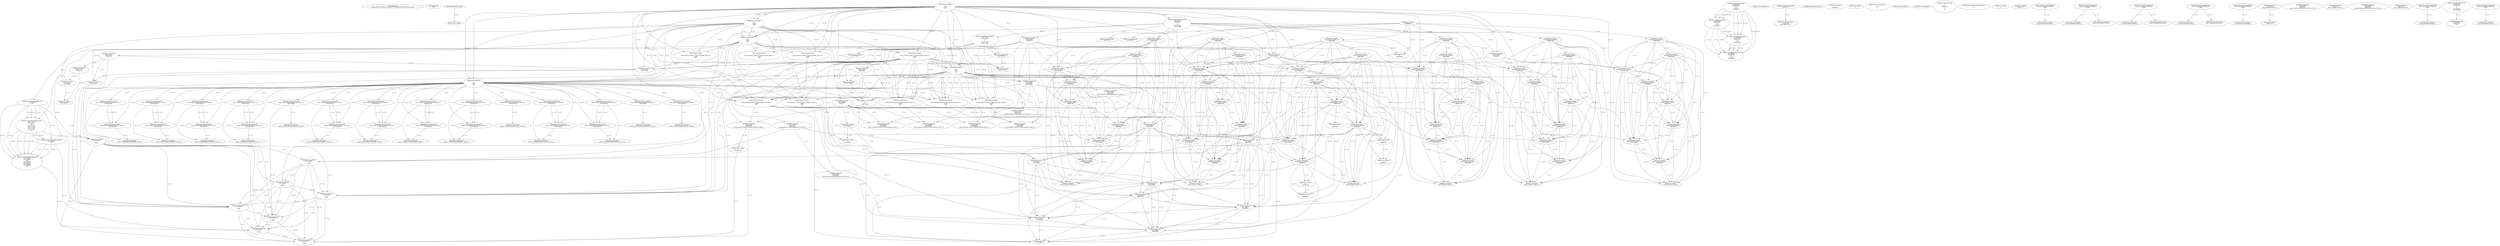 // Global SCDG with merge call
digraph {
	0 [label="268454688.main
146656bbf4452e3d665eae3eb28389325f16509aeec306b3a4da1fcf1ac442bc"]
	1 [label="268454699.Sleep
1000"]
	2 [label="268450908.GetProcessHeap
"]
	3 [label="268465424.VirtualAlloc
0
128
12288
4"]
	4 [label="268465190.RegOpenKeyExW
2147483650
268501000
0
131097
2147417172"]
	5 [label="268465223.RegQueryValueExW
2147417376
268500984
0
0
3221762048
2147417188"]
	3 -> 5 [label="(0-->5)"]
	6 [label="268465254.GetLastError
"]
	7 [label="268465263.RegCloseKey
2147417376"]
	5 -> 7 [label="(1-->1)"]
	8 [label="268465489.wsprintfW
3221762048
268500964
0"]
	3 -> 8 [label="(0-->1)"]
	5 -> 8 [label="(5-->1)"]
	9 [label="268466183.VirtualAlloc
0
1024
12288
4"]
	3 -> 9 [label="(3-->3)"]
	3 -> 9 [label="(4-->4)"]
	10 [label="268466202.VirtualAlloc
0
3596
12288
4"]
	3 -> 10 [label="(3-->3)"]
	9 -> 10 [label="(3-->3)"]
	3 -> 10 [label="(4-->4)"]
	9 -> 10 [label="(4-->4)"]
	11 [label="268466212.GetWindowsDirectoryW
3221770240
256"]
	10 -> 11 [label="(0-->1)"]
	12 [label="268466270.GetVolumeInformationW
3221770240
3221770752
256
3221771776
3221771784
3221771780
3221771264
256"]
	10 -> 12 [label="(0-->1)"]
	11 -> 12 [label="(1-->1)"]
	11 -> 12 [label="(2-->3)"]
	11 -> 12 [label="(2-->8)"]
	13 [label="268465190.RegOpenKeyExW
2147483650
268501632
0
131097
2147417172"]
	4 -> 13 [label="(1-->1)"]
	4 -> 13 [label="(4-->4)"]
	4 -> 13 [label="(5-->5)"]
	14 [label="268465223.RegQueryValueExW
3221771788
268501592
0
0
3221771788
2147417188"]
	5 -> 14 [label="(6-->6)"]
	15 [label="268465263.RegCloseKey
3221771788"]
	14 -> 15 [label="(1-->1)"]
	14 -> 15 [label="(5-->1)"]
	16 [label="268466376.wsprintfW
3221766144
268501204
0"]
	9 -> 16 [label="(0-->1)"]
	17 [label="268466397.lstrcatW
3221766144
3221771788"]
	9 -> 17 [label="(0-->1)"]
	16 -> 17 [label="(1-->1)"]
	14 -> 17 [label="(1-->2)"]
	14 -> 17 [label="(5-->2)"]
	15 -> 17 [label="(1-->2)"]
	18 [label="268466409.GetModuleHandleW
268501752"]
	19 [label="268466416.GetProcAddress
270536744
RtlComputeCrc32"]
	18 -> 19 [label="(0-->1)"]
	20 [label="268466432.lstrlenW
3221766144"]
	9 -> 20 [label="(0-->1)"]
	16 -> 20 [label="(1-->1)"]
	17 -> 20 [label="(1-->1)"]
	21 [label="268466449.RtlComputeCrc32
"]
	22 [label="268466481.VirtualFree
3221770240
0
32768"]
	10 -> 22 [label="(0-->1)"]
	11 -> 22 [label="(1-->1)"]
	12 -> 22 [label="(1-->1)"]
	23 [label="268464882.lstrlenW
3221762048"]
	3 -> 23 [label="(0-->1)"]
	5 -> 23 [label="(5-->1)"]
	8 -> 23 [label="(1-->1)"]
	24 [label="268464893.lstrlenW
268497860"]
	25 [label="268453932.VirtualAlloc
0
retval_lstrlenW_32828_32_retval_lstrlenW_32830_32
12288
64"]
	3 -> 25 [label="(3-->3)"]
	9 -> 25 [label="(3-->3)"]
	10 -> 25 [label="(3-->3)"]
	26 [label="268453967.lstrcpyW
0
268497976"]
	27 [label="268453974.lstrlenW
0"]
	28 [label="268464425.lstrcatW
retval_lstrlenW_32847_32
268497860"]
	24 -> 28 [label="(1-->2)"]
	29 [label="268464433.lstrcatW
retval_lstrlenW_32847_32
268500944"]
	28 -> 29 [label="(1-->1)"]
	30 [label="268464439.lstrcatW
retval_lstrlenW_32847_32
3221762048"]
	28 -> 30 [label="(1-->1)"]
	29 -> 30 [label="(1-->1)"]
	3 -> 30 [label="(0-->2)"]
	5 -> 30 [label="(5-->2)"]
	8 -> 30 [label="(1-->2)"]
	23 -> 30 [label="(1-->2)"]
	31 [label="268464447.lstrcatW
retval_lstrlenW_32847_32
268500948"]
	28 -> 31 [label="(1-->1)"]
	29 -> 31 [label="(1-->1)"]
	30 -> 31 [label="(1-->1)"]
	32 [label="268464636.VirtualAlloc
0
66
12288
64"]
	3 -> 32 [label="(3-->3)"]
	9 -> 32 [label="(3-->3)"]
	10 -> 32 [label="(3-->3)"]
	25 -> 32 [label="(3-->3)"]
	25 -> 32 [label="(4-->4)"]
	33 [label="268464662.wsprintfW
3221778432
268500952
unconstrained_ret_RtlComputeCrc32_32816_32"]
	32 -> 33 [label="(0-->1)"]
	34 [label="268464692.lstrcatW
retval_lstrlenW_32847_32
268497764"]
	28 -> 34 [label="(1-->1)"]
	29 -> 34 [label="(1-->1)"]
	30 -> 34 [label="(1-->1)"]
	31 -> 34 [label="(1-->1)"]
	35 [label="268464700.lstrcatW
retval_lstrlenW_32847_32
268500944"]
	28 -> 35 [label="(1-->1)"]
	29 -> 35 [label="(1-->1)"]
	30 -> 35 [label="(1-->1)"]
	31 -> 35 [label="(1-->1)"]
	34 -> 35 [label="(1-->1)"]
	29 -> 35 [label="(2-->2)"]
	36 [label="268464706.lstrcatW
retval_lstrlenW_32847_32
3221778432"]
	28 -> 36 [label="(1-->1)"]
	29 -> 36 [label="(1-->1)"]
	30 -> 36 [label="(1-->1)"]
	31 -> 36 [label="(1-->1)"]
	34 -> 36 [label="(1-->1)"]
	35 -> 36 [label="(1-->1)"]
	32 -> 36 [label="(0-->2)"]
	33 -> 36 [label="(1-->2)"]
	37 [label="268464714.lstrcatW
retval_lstrlenW_32847_32
268500948"]
	28 -> 37 [label="(1-->1)"]
	29 -> 37 [label="(1-->1)"]
	30 -> 37 [label="(1-->1)"]
	31 -> 37 [label="(1-->1)"]
	34 -> 37 [label="(1-->1)"]
	35 -> 37 [label="(1-->1)"]
	36 -> 37 [label="(1-->1)"]
	31 -> 37 [label="(2-->2)"]
	38 [label="268464726.VirtualFree
3221778432
0
32768"]
	32 -> 38 [label="(0-->1)"]
	33 -> 38 [label="(1-->1)"]
	36 -> 38 [label="(2-->1)"]
	22 -> 38 [label="(3-->3)"]
	39 [label="268464767.lstrlenW
retval_lstrlenW_32847_32"]
	28 -> 39 [label="(1-->1)"]
	29 -> 39 [label="(1-->1)"]
	30 -> 39 [label="(1-->1)"]
	31 -> 39 [label="(1-->1)"]
	34 -> 39 [label="(1-->1)"]
	35 -> 39 [label="(1-->1)"]
	36 -> 39 [label="(1-->1)"]
	37 -> 39 [label="(1-->1)"]
	40 [label="268453998.CreateMutexW
0
0
0"]
	41 [label="268454010.GetLastError
"]
	42 [label="268454017.GetLastError
"]
	43 [label="268454043.VirtualFree
3221774336
0
32768"]
	25 -> 43 [label="(0-->1)"]
	22 -> 43 [label="(3-->3)"]
	38 -> 43 [label="(3-->3)"]
	44 [label="268467629.VirtualFree
3221762048
0
32768"]
	3 -> 44 [label="(0-->1)"]
	5 -> 44 [label="(5-->1)"]
	8 -> 44 [label="(1-->1)"]
	23 -> 44 [label="(1-->1)"]
	30 -> 44 [label="(2-->1)"]
	22 -> 44 [label="(3-->3)"]
	38 -> 44 [label="(3-->3)"]
	43 -> 44 [label="(3-->3)"]
	45 [label="268467737.VirtualFree
3221766144
0
32768"]
	9 -> 45 [label="(0-->1)"]
	16 -> 45 [label="(1-->1)"]
	17 -> 45 [label="(1-->1)"]
	20 -> 45 [label="(1-->1)"]
	22 -> 45 [label="(3-->3)"]
	38 -> 45 [label="(3-->3)"]
	43 -> 45 [label="(3-->3)"]
	44 -> 45 [label="(3-->3)"]
	46 [label="268454737.CreateThread
0
0
268447024
0
0
0"]
	47 [label="268454450.CreateToolhelp32Snapshot
2
0"]
	48 [label="268454476.VirtualAlloc
0
556
12288
4"]
	3 -> 48 [label="(3-->3)"]
	9 -> 48 [label="(3-->3)"]
	10 -> 48 [label="(3-->3)"]
	25 -> 48 [label="(3-->3)"]
	32 -> 48 [label="(3-->3)"]
	3 -> 48 [label="(4-->4)"]
	9 -> 48 [label="(4-->4)"]
	10 -> 48 [label="(4-->4)"]
	49 [label="268454533.lstrcmpiW
"]
	2 -> 49 [label="(0-->0)"]
	50 [label="268454602.Process32NextW
retval_CreateToolhelp32Snapshot_33025_32
3221782528"]
	48 -> 50 [label="(0-->2)"]
	51 [label="268454627.VirtualFree
3221782528
0
32768"]
	48 -> 51 [label="(0-->1)"]
	50 -> 51 [label="(2-->1)"]
	22 -> 51 [label="(3-->3)"]
	38 -> 51 [label="(3-->3)"]
	43 -> 51 [label="(3-->3)"]
	44 -> 51 [label="(3-->3)"]
	45 -> 51 [label="(3-->3)"]
	52 [label="268454634.CloseHandle
retval_CreateToolhelp32Snapshot_33025_32"]
	50 -> 52 [label="(1-->1)"]
	53 [label="268465190.RegOpenKeyExW
2147483650
268501000
0
131097
2147417052"]
	4 -> 53 [label="(1-->1)"]
	13 -> 53 [label="(1-->1)"]
	4 -> 53 [label="(2-->2)"]
	4 -> 53 [label="(4-->4)"]
	13 -> 53 [label="(4-->4)"]
	54 [label="268465489.wsprintfW
3221786624
268500964
0"]
	8 -> 54 [label="(2-->2)"]
	55 [label="268466212.GetWindowsDirectoryW
3221794816
256"]
	11 -> 55 [label="(2-->2)"]
	12 -> 55 [label="(3-->2)"]
	12 -> 55 [label="(8-->2)"]
	56 [label="268466270.GetVolumeInformationW
3221794816
3221795328
256
3221796352
3221796360
3221796356
3221795840
256"]
	55 -> 56 [label="(1-->1)"]
	11 -> 56 [label="(2-->3)"]
	12 -> 56 [label="(3-->3)"]
	12 -> 56 [label="(8-->3)"]
	55 -> 56 [label="(2-->3)"]
	11 -> 56 [label="(2-->8)"]
	12 -> 56 [label="(3-->8)"]
	12 -> 56 [label="(8-->8)"]
	55 -> 56 [label="(2-->8)"]
	57 [label="268465190.RegOpenKeyExW
2147483650
268501632
0
131097
2147417052"]
	4 -> 57 [label="(1-->1)"]
	13 -> 57 [label="(1-->1)"]
	53 -> 57 [label="(1-->1)"]
	13 -> 57 [label="(2-->2)"]
	4 -> 57 [label="(4-->4)"]
	13 -> 57 [label="(4-->4)"]
	53 -> 57 [label="(4-->4)"]
	53 -> 57 [label="(5-->5)"]
	58 [label="268466376.wsprintfW
3221790720
268501204
0"]
	16 -> 58 [label="(2-->2)"]
	59 [label="268466397.lstrcatW
3221790720
3221796364"]
	58 -> 59 [label="(1-->1)"]
	60 [label="268466432.lstrlenW
3221790720"]
	58 -> 60 [label="(1-->1)"]
	59 -> 60 [label="(1-->1)"]
	61 [label="268466481.VirtualFree
3221794816
0
32768"]
	55 -> 61 [label="(1-->1)"]
	56 -> 61 [label="(1-->1)"]
	22 -> 61 [label="(3-->3)"]
	38 -> 61 [label="(3-->3)"]
	43 -> 61 [label="(3-->3)"]
	44 -> 61 [label="(3-->3)"]
	45 -> 61 [label="(3-->3)"]
	51 -> 61 [label="(3-->3)"]
	62 [label="268464882.lstrlenW
3221786624"]
	54 -> 62 [label="(1-->1)"]
	63 [label="268452641.VirtualAlloc
0
retval_lstrlenW_33583_32_retval_lstrlenW_33586_32
12288
64"]
	3 -> 63 [label="(3-->3)"]
	9 -> 63 [label="(3-->3)"]
	10 -> 63 [label="(3-->3)"]
	25 -> 63 [label="(3-->3)"]
	32 -> 63 [label="(3-->3)"]
	48 -> 63 [label="(3-->3)"]
	25 -> 63 [label="(4-->4)"]
	32 -> 63 [label="(4-->4)"]
	64 [label="268464425.lstrcatW
0
268497860"]
	24 -> 64 [label="(1-->2)"]
	28 -> 64 [label="(2-->2)"]
	65 [label="268464433.lstrcatW
0
268500944"]
	29 -> 65 [label="(2-->2)"]
	35 -> 65 [label="(2-->2)"]
	66 [label="268464439.lstrcatW
0
3221786624"]
	54 -> 66 [label="(1-->2)"]
	62 -> 66 [label="(1-->2)"]
	67 [label="268464447.lstrcatW
0
268500948"]
	31 -> 67 [label="(2-->2)"]
	37 -> 67 [label="(2-->2)"]
	68 [label="268464679.wsprintfW
3221803008
268500964
retval_lstrlenW_33583_32_retval_lstrlenW_33586_32"]
	8 -> 68 [label="(2-->2)"]
	54 -> 68 [label="(2-->2)"]
	63 -> 68 [label="(2-->3)"]
	69 [label="268464692.lstrcatW
0
268497764"]
	34 -> 69 [label="(2-->2)"]
	70 [label="268464700.lstrcatW
0
268500944"]
	29 -> 70 [label="(2-->2)"]
	35 -> 70 [label="(2-->2)"]
	65 -> 70 [label="(2-->2)"]
	71 [label="268464706.lstrcatW
0
3221803008"]
	68 -> 71 [label="(1-->2)"]
	72 [label="268464714.lstrcatW
0
268500948"]
	31 -> 72 [label="(2-->2)"]
	37 -> 72 [label="(2-->2)"]
	67 -> 72 [label="(2-->2)"]
	73 [label="268464726.VirtualFree
3221803008
0
32768"]
	68 -> 73 [label="(1-->1)"]
	71 -> 73 [label="(2-->1)"]
	22 -> 73 [label="(3-->3)"]
	38 -> 73 [label="(3-->3)"]
	43 -> 73 [label="(3-->3)"]
	44 -> 73 [label="(3-->3)"]
	45 -> 73 [label="(3-->3)"]
	51 -> 73 [label="(3-->3)"]
	61 -> 73 [label="(3-->3)"]
	74 [label="268464767.lstrlenW
0"]
	75 [label="268452707.lstrlenW
268497912"]
	76 [label="268464679.wsprintfW
3221778432
268500964
3221774336"]
	32 -> 76 [label="(0-->1)"]
	8 -> 76 [label="(2-->2)"]
	25 -> 76 [label="(0-->3)"]
	77 [label="268454761.WaitForSingleObject
retval_CreateThread_33019_32
5000"]
	78 [label="268454790.CloseHandle
retval_CreateThread_33019_32"]
	77 -> 78 [label="(1-->1)"]
	79 [label="268454602.Process32NextW
retval_CreateToolhelp32Snapshot_33045_32
3221782528"]
	48 -> 79 [label="(0-->2)"]
	80 [label="268454634.CloseHandle
retval_CreateToolhelp32Snapshot_33045_32"]
	79 -> 80 [label="(1-->1)"]
	81 [label="268452641.VirtualAlloc
0
retval_lstrlenW_33584_32_retval_lstrlenW_33587_32
12288
64"]
	3 -> 81 [label="(3-->3)"]
	9 -> 81 [label="(3-->3)"]
	10 -> 81 [label="(3-->3)"]
	25 -> 81 [label="(3-->3)"]
	32 -> 81 [label="(3-->3)"]
	48 -> 81 [label="(3-->3)"]
	25 -> 81 [label="(4-->4)"]
	32 -> 81 [label="(4-->4)"]
	82 [label="268464679.wsprintfW
3221803008
268500964
retval_lstrlenW_33584_32_retval_lstrlenW_33587_32"]
	8 -> 82 [label="(2-->2)"]
	54 -> 82 [label="(2-->2)"]
	76 -> 82 [label="(2-->2)"]
	81 -> 82 [label="(2-->3)"]
	83 [label="268453967.lstrcpyW
3221774336
268497976"]
	25 -> 83 [label="(0-->1)"]
	84 [label="268453974.lstrlenW
3221774336"]
	25 -> 84 [label="(0-->1)"]
	83 -> 84 [label="(1-->1)"]
	85 [label="268464425.lstrcatW
retval_lstrlenW_32849_32
268497860"]
	24 -> 85 [label="(1-->2)"]
	86 [label="268464433.lstrcatW
retval_lstrlenW_32849_32
268500944"]
	85 -> 86 [label="(1-->1)"]
	87 [label="268464439.lstrcatW
retval_lstrlenW_32849_32
3221762048"]
	85 -> 87 [label="(1-->1)"]
	86 -> 87 [label="(1-->1)"]
	3 -> 87 [label="(0-->2)"]
	5 -> 87 [label="(5-->2)"]
	8 -> 87 [label="(1-->2)"]
	23 -> 87 [label="(1-->2)"]
	88 [label="268464447.lstrcatW
retval_lstrlenW_32849_32
268500948"]
	85 -> 88 [label="(1-->1)"]
	86 -> 88 [label="(1-->1)"]
	87 -> 88 [label="(1-->1)"]
	89 [label="268464692.lstrcatW
retval_lstrlenW_32849_32
268497764"]
	85 -> 89 [label="(1-->1)"]
	86 -> 89 [label="(1-->1)"]
	87 -> 89 [label="(1-->1)"]
	88 -> 89 [label="(1-->1)"]
	90 [label="268464700.lstrcatW
retval_lstrlenW_32849_32
268500944"]
	85 -> 90 [label="(1-->1)"]
	86 -> 90 [label="(1-->1)"]
	87 -> 90 [label="(1-->1)"]
	88 -> 90 [label="(1-->1)"]
	89 -> 90 [label="(1-->1)"]
	86 -> 90 [label="(2-->2)"]
	91 [label="268464706.lstrcatW
retval_lstrlenW_32849_32
3221778432"]
	85 -> 91 [label="(1-->1)"]
	86 -> 91 [label="(1-->1)"]
	87 -> 91 [label="(1-->1)"]
	88 -> 91 [label="(1-->1)"]
	89 -> 91 [label="(1-->1)"]
	90 -> 91 [label="(1-->1)"]
	32 -> 91 [label="(0-->2)"]
	76 -> 91 [label="(1-->2)"]
	92 [label="268464714.lstrcatW
retval_lstrlenW_32849_32
268500948"]
	85 -> 92 [label="(1-->1)"]
	86 -> 92 [label="(1-->1)"]
	87 -> 92 [label="(1-->1)"]
	88 -> 92 [label="(1-->1)"]
	89 -> 92 [label="(1-->1)"]
	90 -> 92 [label="(1-->1)"]
	91 -> 92 [label="(1-->1)"]
	88 -> 92 [label="(2-->2)"]
	93 [label="268464767.lstrlenW
retval_lstrlenW_32849_32"]
	85 -> 93 [label="(1-->1)"]
	86 -> 93 [label="(1-->1)"]
	87 -> 93 [label="(1-->1)"]
	88 -> 93 [label="(1-->1)"]
	89 -> 93 [label="(1-->1)"]
	90 -> 93 [label="(1-->1)"]
	91 -> 93 [label="(1-->1)"]
	92 -> 93 [label="(1-->1)"]
	94 [label="268453998.CreateMutexW
0
0
3221774336"]
	25 -> 94 [label="(0-->3)"]
	76 -> 94 [label="(3-->3)"]
	83 -> 94 [label="(1-->3)"]
	84 -> 94 [label="(1-->3)"]
	95 [label="268454761.WaitForSingleObject
retval_CreateThread_33020_32
5000"]
	96 [label="268454790.CloseHandle
retval_CreateThread_33020_32"]
	95 -> 96 [label="(1-->1)"]
	97 [label="268454602.Process32NextW
retval_CreateToolhelp32Snapshot_33046_32
3221782528"]
	48 -> 97 [label="(0-->2)"]
	98 [label="268454634.CloseHandle
retval_CreateToolhelp32Snapshot_33046_32"]
	97 -> 98 [label="(1-->1)"]
	99 [label="268452641.VirtualAlloc
0
retval_lstrlenW_33585_32_retval_lstrlenW_33588_32
12288
64"]
	3 -> 99 [label="(3-->3)"]
	9 -> 99 [label="(3-->3)"]
	10 -> 99 [label="(3-->3)"]
	25 -> 99 [label="(3-->3)"]
	32 -> 99 [label="(3-->3)"]
	48 -> 99 [label="(3-->3)"]
	25 -> 99 [label="(4-->4)"]
	32 -> 99 [label="(4-->4)"]
	100 [label="268464679.wsprintfW
3221803008
268500964
retval_lstrlenW_33585_32_retval_lstrlenW_33588_32"]
	8 -> 100 [label="(2-->2)"]
	54 -> 100 [label="(2-->2)"]
	76 -> 100 [label="(2-->2)"]
	99 -> 100 [label="(2-->3)"]
	101 [label="268454761.WaitForSingleObject
retval_CreateThread_32979_32
5000"]
	102 [label="268454790.CloseHandle
retval_CreateThread_32979_32"]
	101 -> 102 [label="(1-->1)"]
	103 [label="268454501.Process32FirstW
retval_CreateToolhelp32Snapshot_33129_32
3221782528"]
	48 -> 103 [label="(0-->2)"]
	104 [label="268454602.Process32NextW
retval_CreateToolhelp32Snapshot_33129_32
3221782528"]
	103 -> 104 [label="(1-->1)"]
	48 -> 104 [label="(0-->2)"]
	103 -> 104 [label="(2-->2)"]
	105 [label="268454634.CloseHandle
retval_CreateToolhelp32Snapshot_33129_32"]
	103 -> 105 [label="(1-->1)"]
	104 -> 105 [label="(1-->1)"]
	106 [label="268452641.VirtualAlloc
0
retval_lstrlenW_34245_32_retval_lstrlenW_34247_32
12288
64"]
	3 -> 106 [label="(3-->3)"]
	9 -> 106 [label="(3-->3)"]
	10 -> 106 [label="(3-->3)"]
	25 -> 106 [label="(3-->3)"]
	32 -> 106 [label="(3-->3)"]
	48 -> 106 [label="(3-->3)"]
	25 -> 106 [label="(4-->4)"]
	32 -> 106 [label="(4-->4)"]
	107 [label="268464679.wsprintfW
3221803008
268500964
retval_lstrlenW_34245_32_retval_lstrlenW_34247_32"]
	8 -> 107 [label="(2-->2)"]
	54 -> 107 [label="(2-->2)"]
	106 -> 107 [label="(2-->3)"]
	108 [label="268465239.RegCloseKey
2147417376"]
	5 -> 108 [label="(1-->1)"]
	109 [label="268465489.wsprintfW
3221762048
268501104
0"]
	3 -> 109 [label="(0-->1)"]
	5 -> 109 [label="(5-->1)"]
	110 [label="268453932.VirtualAlloc
0
retval_lstrlenW_32829_32_retval_lstrlenW_32827_32
12288
64"]
	3 -> 110 [label="(3-->3)"]
	9 -> 110 [label="(3-->3)"]
	10 -> 110 [label="(3-->3)"]
	111 [label="268464425.lstrcatW
retval_lstrlenW_32846_32
268497860"]
	24 -> 111 [label="(1-->2)"]
	112 [label="268464433.lstrcatW
retval_lstrlenW_32846_32
268500944"]
	111 -> 112 [label="(1-->1)"]
	113 [label="268464439.lstrcatW
retval_lstrlenW_32846_32
3221762048"]
	111 -> 113 [label="(1-->1)"]
	112 -> 113 [label="(1-->1)"]
	3 -> 113 [label="(0-->2)"]
	5 -> 113 [label="(5-->2)"]
	23 -> 113 [label="(1-->2)"]
	109 -> 113 [label="(1-->2)"]
	114 [label="268464447.lstrcatW
retval_lstrlenW_32846_32
268500948"]
	111 -> 114 [label="(1-->1)"]
	112 -> 114 [label="(1-->1)"]
	113 -> 114 [label="(1-->1)"]
	115 [label="268464692.lstrcatW
retval_lstrlenW_32846_32
268497764"]
	111 -> 115 [label="(1-->1)"]
	112 -> 115 [label="(1-->1)"]
	113 -> 115 [label="(1-->1)"]
	114 -> 115 [label="(1-->1)"]
	116 [label="268464700.lstrcatW
retval_lstrlenW_32846_32
268500944"]
	111 -> 116 [label="(1-->1)"]
	112 -> 116 [label="(1-->1)"]
	113 -> 116 [label="(1-->1)"]
	114 -> 116 [label="(1-->1)"]
	115 -> 116 [label="(1-->1)"]
	112 -> 116 [label="(2-->2)"]
	117 [label="268464706.lstrcatW
retval_lstrlenW_32846_32
3221778432"]
	111 -> 117 [label="(1-->1)"]
	112 -> 117 [label="(1-->1)"]
	113 -> 117 [label="(1-->1)"]
	114 -> 117 [label="(1-->1)"]
	115 -> 117 [label="(1-->1)"]
	116 -> 117 [label="(1-->1)"]
	32 -> 117 [label="(0-->2)"]
	76 -> 117 [label="(1-->2)"]
	118 [label="268464714.lstrcatW
retval_lstrlenW_32846_32
268500948"]
	111 -> 118 [label="(1-->1)"]
	112 -> 118 [label="(1-->1)"]
	113 -> 118 [label="(1-->1)"]
	114 -> 118 [label="(1-->1)"]
	115 -> 118 [label="(1-->1)"]
	116 -> 118 [label="(1-->1)"]
	117 -> 118 [label="(1-->1)"]
	114 -> 118 [label="(2-->2)"]
	119 [label="268464767.lstrlenW
retval_lstrlenW_32846_32"]
	111 -> 119 [label="(1-->1)"]
	112 -> 119 [label="(1-->1)"]
	113 -> 119 [label="(1-->1)"]
	114 -> 119 [label="(1-->1)"]
	115 -> 119 [label="(1-->1)"]
	116 -> 119 [label="(1-->1)"]
	117 -> 119 [label="(1-->1)"]
	118 -> 119 [label="(1-->1)"]
	120 [label="268454761.WaitForSingleObject
retval_CreateThread_33018_32
5000"]
	121 [label="268454790.CloseHandle
retval_CreateThread_33018_32"]
	120 -> 121 [label="(1-->1)"]
	122 [label="268454501.Process32FirstW
retval_CreateToolhelp32Snapshot_33130_32
3221782528"]
	48 -> 122 [label="(0-->2)"]
	123 [label="268454602.Process32NextW
retval_CreateToolhelp32Snapshot_33130_32
3221782528"]
	122 -> 123 [label="(1-->1)"]
	48 -> 123 [label="(0-->2)"]
	122 -> 123 [label="(2-->2)"]
	124 [label="268454634.CloseHandle
retval_CreateToolhelp32Snapshot_33130_32"]
	122 -> 124 [label="(1-->1)"]
	123 -> 124 [label="(1-->1)"]
	125 [label="268452641.VirtualAlloc
0
retval_lstrlenW_34248_32_retval_lstrlenW_34246_32
12288
64"]
	3 -> 125 [label="(3-->3)"]
	9 -> 125 [label="(3-->3)"]
	10 -> 125 [label="(3-->3)"]
	32 -> 125 [label="(3-->3)"]
	48 -> 125 [label="(3-->3)"]
	110 -> 125 [label="(3-->3)"]
	32 -> 125 [label="(4-->4)"]
	110 -> 125 [label="(4-->4)"]
	126 [label="268464679.wsprintfW
3221803008
268500964
retval_lstrlenW_34248_32_retval_lstrlenW_34246_32"]
	54 -> 126 [label="(2-->2)"]
	76 -> 126 [label="(2-->2)"]
	125 -> 126 [label="(2-->3)"]
	127 [label="268465239.RegCloseKey
3221771788"]
	14 -> 127 [label="(1-->1)"]
	14 -> 127 [label="(5-->1)"]
	128 [label="268466320.lstrlenW
3221771788"]
	14 -> 128 [label="(1-->1)"]
	14 -> 128 [label="(5-->1)"]
	127 -> 128 [label="(1-->1)"]
	129 [label="268454780.TerminateThread
retval_CreateThread_32979_32
0"]
	101 -> 129 [label="(1-->1)"]
	130 [label="268454501.Process32FirstW
retval_CreateToolhelp32Snapshot_33144_32
3221782528"]
	48 -> 130 [label="(0-->2)"]
	131 [label="268454602.Process32NextW
retval_CreateToolhelp32Snapshot_33144_32
3221782528"]
	130 -> 131 [label="(1-->1)"]
	48 -> 131 [label="(0-->2)"]
	130 -> 131 [label="(2-->2)"]
	132 [label="268454634.CloseHandle
retval_CreateToolhelp32Snapshot_33144_32"]
	130 -> 132 [label="(1-->1)"]
	131 -> 132 [label="(1-->1)"]
	133 [label="268454780.TerminateThread
retval_CreateThread_33018_32
0"]
	120 -> 133 [label="(1-->1)"]
	134 [label="268454501.Process32FirstW
retval_CreateToolhelp32Snapshot_33145_32
3221782528"]
	48 -> 134 [label="(0-->2)"]
	135 [label="268454602.Process32NextW
retval_CreateToolhelp32Snapshot_33145_32
3221782528"]
	134 -> 135 [label="(1-->1)"]
	48 -> 135 [label="(0-->2)"]
	134 -> 135 [label="(2-->2)"]
	136 [label="268454634.CloseHandle
retval_CreateToolhelp32Snapshot_33145_32"]
	134 -> 136 [label="(1-->1)"]
	135 -> 136 [label="(1-->1)"]
	137 [label="268454501.Process32FirstW
retval_CreateToolhelp32Snapshot_33127_32
3221782528"]
	48 -> 137 [label="(0-->2)"]
	138 [label="268454602.Process32NextW
retval_CreateToolhelp32Snapshot_33127_32
3221782528"]
	137 -> 138 [label="(1-->1)"]
	48 -> 138 [label="(0-->2)"]
	137 -> 138 [label="(2-->2)"]
	139 [label="268454634.CloseHandle
retval_CreateToolhelp32Snapshot_33127_32"]
	137 -> 139 [label="(1-->1)"]
	138 -> 139 [label="(1-->1)"]
	140 [label="268454501.Process32FirstW
retval_CreateToolhelp32Snapshot_33128_32
3221782528"]
	48 -> 140 [label="(0-->2)"]
	141 [label="268454602.Process32NextW
retval_CreateToolhelp32Snapshot_33128_32
3221782528"]
	140 -> 141 [label="(1-->1)"]
	48 -> 141 [label="(0-->2)"]
	140 -> 141 [label="(2-->2)"]
	142 [label="268454634.CloseHandle
retval_CreateToolhelp32Snapshot_33128_32"]
	140 -> 142 [label="(1-->1)"]
	141 -> 142 [label="(1-->1)"]
	143 [label="268454780.TerminateThread
retval_CreateThread_33020_32
0"]
	95 -> 143 [label="(1-->1)"]
	144 [label="268454501.Process32FirstW
retval_CreateToolhelp32Snapshot_33914_32
3221782528"]
	48 -> 144 [label="(0-->2)"]
	145 [label="268454602.Process32NextW
retval_CreateToolhelp32Snapshot_33914_32
3221782528"]
	144 -> 145 [label="(1-->1)"]
	48 -> 145 [label="(0-->2)"]
	144 -> 145 [label="(2-->2)"]
	146 [label="268454634.CloseHandle
retval_CreateToolhelp32Snapshot_33914_32"]
	144 -> 146 [label="(1-->1)"]
	145 -> 146 [label="(1-->1)"]
	147 [label="268464425.lstrcatW
retval_lstrlenW_32983_32
268497860"]
	24 -> 147 [label="(1-->2)"]
	148 [label="268464433.lstrcatW
retval_lstrlenW_32983_32
268500944"]
	147 -> 148 [label="(1-->1)"]
	149 [label="268464439.lstrcatW
retval_lstrlenW_32983_32
3221762048"]
	147 -> 149 [label="(1-->1)"]
	148 -> 149 [label="(1-->1)"]
	3 -> 149 [label="(0-->2)"]
	5 -> 149 [label="(5-->2)"]
	23 -> 149 [label="(1-->2)"]
	109 -> 149 [label="(1-->2)"]
	150 [label="268464447.lstrcatW
retval_lstrlenW_32983_32
268500948"]
	147 -> 150 [label="(1-->1)"]
	148 -> 150 [label="(1-->1)"]
	149 -> 150 [label="(1-->1)"]
	151 [label="268464692.lstrcatW
retval_lstrlenW_32983_32
268497764"]
	147 -> 151 [label="(1-->1)"]
	148 -> 151 [label="(1-->1)"]
	149 -> 151 [label="(1-->1)"]
	150 -> 151 [label="(1-->1)"]
	152 [label="268464700.lstrcatW
retval_lstrlenW_32983_32
268500944"]
	147 -> 152 [label="(1-->1)"]
	148 -> 152 [label="(1-->1)"]
	149 -> 152 [label="(1-->1)"]
	150 -> 152 [label="(1-->1)"]
	151 -> 152 [label="(1-->1)"]
	148 -> 152 [label="(2-->2)"]
	153 [label="268464706.lstrcatW
retval_lstrlenW_32983_32
3221778432"]
	147 -> 153 [label="(1-->1)"]
	148 -> 153 [label="(1-->1)"]
	149 -> 153 [label="(1-->1)"]
	150 -> 153 [label="(1-->1)"]
	151 -> 153 [label="(1-->1)"]
	152 -> 153 [label="(1-->1)"]
	32 -> 153 [label="(0-->2)"]
	76 -> 153 [label="(1-->2)"]
	154 [label="268464714.lstrcatW
retval_lstrlenW_32983_32
268500948"]
	147 -> 154 [label="(1-->1)"]
	148 -> 154 [label="(1-->1)"]
	149 -> 154 [label="(1-->1)"]
	150 -> 154 [label="(1-->1)"]
	151 -> 154 [label="(1-->1)"]
	152 -> 154 [label="(1-->1)"]
	153 -> 154 [label="(1-->1)"]
	150 -> 154 [label="(2-->2)"]
	155 [label="268464767.lstrlenW
retval_lstrlenW_32983_32"]
	147 -> 155 [label="(1-->1)"]
	148 -> 155 [label="(1-->1)"]
	149 -> 155 [label="(1-->1)"]
	150 -> 155 [label="(1-->1)"]
	151 -> 155 [label="(1-->1)"]
	152 -> 155 [label="(1-->1)"]
	153 -> 155 [label="(1-->1)"]
	154 -> 155 [label="(1-->1)"]
	156 [label="268454761.WaitForSingleObject
retval_CreateThread_33661_32
5000"]
	157 [label="268454790.CloseHandle
retval_CreateThread_33661_32"]
	156 -> 157 [label="(1-->1)"]
	158 [label="268454602.Process32NextW
retval_CreateToolhelp32Snapshot_34166_32
3221782528"]
	48 -> 158 [label="(0-->2)"]
	159 [label="268454634.CloseHandle
retval_CreateToolhelp32Snapshot_34166_32"]
	158 -> 159 [label="(1-->1)"]
	160 [label="268464425.lstrcatW
3221798912
268497860"]
	63 -> 160 [label="(0-->1)"]
	24 -> 160 [label="(1-->2)"]
	28 -> 160 [label="(2-->2)"]
	161 [label="268464433.lstrcatW
3221798912
268500944"]
	63 -> 161 [label="(0-->1)"]
	160 -> 161 [label="(1-->1)"]
	29 -> 161 [label="(2-->2)"]
	35 -> 161 [label="(2-->2)"]
	162 [label="268464439.lstrcatW
3221798912
3221786624"]
	63 -> 162 [label="(0-->1)"]
	160 -> 162 [label="(1-->1)"]
	161 -> 162 [label="(1-->1)"]
	54 -> 162 [label="(1-->2)"]
	62 -> 162 [label="(1-->2)"]
	163 [label="268464447.lstrcatW
3221798912
268500948"]
	63 -> 163 [label="(0-->1)"]
	160 -> 163 [label="(1-->1)"]
	161 -> 163 [label="(1-->1)"]
	162 -> 163 [label="(1-->1)"]
	31 -> 163 [label="(2-->2)"]
	37 -> 163 [label="(2-->2)"]
	164 [label="268464662.wsprintfW
3221803008
268500952
unconstrained_ret_RtlComputeCrc32_33571_32"]
	33 -> 164 [label="(2-->2)"]
	165 [label="268464692.lstrcatW
3221798912
268497764"]
	63 -> 165 [label="(0-->1)"]
	160 -> 165 [label="(1-->1)"]
	161 -> 165 [label="(1-->1)"]
	162 -> 165 [label="(1-->1)"]
	163 -> 165 [label="(1-->1)"]
	34 -> 165 [label="(2-->2)"]
	166 [label="268464700.lstrcatW
3221798912
268500944"]
	63 -> 166 [label="(0-->1)"]
	160 -> 166 [label="(1-->1)"]
	161 -> 166 [label="(1-->1)"]
	162 -> 166 [label="(1-->1)"]
	163 -> 166 [label="(1-->1)"]
	165 -> 166 [label="(1-->1)"]
	29 -> 166 [label="(2-->2)"]
	35 -> 166 [label="(2-->2)"]
	161 -> 166 [label="(2-->2)"]
	167 [label="268464706.lstrcatW
3221798912
3221803008"]
	63 -> 167 [label="(0-->1)"]
	160 -> 167 [label="(1-->1)"]
	161 -> 167 [label="(1-->1)"]
	162 -> 167 [label="(1-->1)"]
	163 -> 167 [label="(1-->1)"]
	165 -> 167 [label="(1-->1)"]
	166 -> 167 [label="(1-->1)"]
	164 -> 167 [label="(1-->2)"]
	168 [label="268464714.lstrcatW
3221798912
268500948"]
	63 -> 168 [label="(0-->1)"]
	160 -> 168 [label="(1-->1)"]
	161 -> 168 [label="(1-->1)"]
	162 -> 168 [label="(1-->1)"]
	163 -> 168 [label="(1-->1)"]
	165 -> 168 [label="(1-->1)"]
	166 -> 168 [label="(1-->1)"]
	167 -> 168 [label="(1-->1)"]
	31 -> 168 [label="(2-->2)"]
	37 -> 168 [label="(2-->2)"]
	163 -> 168 [label="(2-->2)"]
	169 [label="268464767.lstrlenW
3221798912"]
	63 -> 169 [label="(0-->1)"]
	160 -> 169 [label="(1-->1)"]
	161 -> 169 [label="(1-->1)"]
	162 -> 169 [label="(1-->1)"]
	163 -> 169 [label="(1-->1)"]
	165 -> 169 [label="(1-->1)"]
	166 -> 169 [label="(1-->1)"]
	167 -> 169 [label="(1-->1)"]
	168 -> 169 [label="(1-->1)"]
	170 [label="268452834.lstrcpyW
268510272
retval_lstrlenW_36716_32"]
	171 [label="268452841.lstrlenW
268510272"]
	170 -> 171 [label="(1-->1)"]
	172 [label="268464662.wsprintfW
3221803008
268500952
unconstrained_ret_RtlComputeCrc32_33573_32"]
	173 [label="268452834.lstrcpyW
268510272
retval_lstrlenW_36718_32"]
	174 [label="268464662.wsprintfW
3221803008
268500952
unconstrained_ret_RtlComputeCrc32_33572_32"]
	175 [label="268452834.lstrcpyW
268510272
retval_lstrlenW_36720_32"]
	176 [label="268453932.VirtualAlloc
0
retval_lstrlenW_32826_32_retval_lstrlenW_32825_32
12288
64"]
	3 -> 176 [label="(3-->3)"]
	9 -> 176 [label="(3-->3)"]
	10 -> 176 [label="(3-->3)"]
	177 [label="268464425.lstrcatW
retval_lstrlenW_32982_32
268497860"]
	24 -> 177 [label="(1-->2)"]
	178 [label="268464433.lstrcatW
retval_lstrlenW_32982_32
268500944"]
	177 -> 178 [label="(1-->1)"]
	179 [label="268464439.lstrcatW
retval_lstrlenW_32982_32
3221762048"]
	177 -> 179 [label="(1-->1)"]
	178 -> 179 [label="(1-->1)"]
	3 -> 179 [label="(0-->2)"]
	8 -> 179 [label="(1-->2)"]
	23 -> 179 [label="(1-->2)"]
	180 [label="268464447.lstrcatW
retval_lstrlenW_32982_32
268500948"]
	177 -> 180 [label="(1-->1)"]
	178 -> 180 [label="(1-->1)"]
	179 -> 180 [label="(1-->1)"]
	181 [label="268464662.wsprintfW
3221778432
268500952
unconstrained_ret_RtlComputeCrc32_32811_32"]
	32 -> 181 [label="(0-->1)"]
	182 [label="268464692.lstrcatW
retval_lstrlenW_32982_32
268497764"]
	177 -> 182 [label="(1-->1)"]
	178 -> 182 [label="(1-->1)"]
	179 -> 182 [label="(1-->1)"]
	180 -> 182 [label="(1-->1)"]
	183 [label="268464700.lstrcatW
retval_lstrlenW_32982_32
268500944"]
	177 -> 183 [label="(1-->1)"]
	178 -> 183 [label="(1-->1)"]
	179 -> 183 [label="(1-->1)"]
	180 -> 183 [label="(1-->1)"]
	182 -> 183 [label="(1-->1)"]
	178 -> 183 [label="(2-->2)"]
	184 [label="268464706.lstrcatW
retval_lstrlenW_32982_32
3221778432"]
	177 -> 184 [label="(1-->1)"]
	178 -> 184 [label="(1-->1)"]
	179 -> 184 [label="(1-->1)"]
	180 -> 184 [label="(1-->1)"]
	182 -> 184 [label="(1-->1)"]
	183 -> 184 [label="(1-->1)"]
	32 -> 184 [label="(0-->2)"]
	181 -> 184 [label="(1-->2)"]
	185 [label="268464714.lstrcatW
retval_lstrlenW_32982_32
268500948"]
	177 -> 185 [label="(1-->1)"]
	178 -> 185 [label="(1-->1)"]
	179 -> 185 [label="(1-->1)"]
	180 -> 185 [label="(1-->1)"]
	182 -> 185 [label="(1-->1)"]
	183 -> 185 [label="(1-->1)"]
	184 -> 185 [label="(1-->1)"]
	180 -> 185 [label="(2-->2)"]
	186 [label="268464767.lstrlenW
retval_lstrlenW_32982_32"]
	177 -> 186 [label="(1-->1)"]
	178 -> 186 [label="(1-->1)"]
	179 -> 186 [label="(1-->1)"]
	180 -> 186 [label="(1-->1)"]
	182 -> 186 [label="(1-->1)"]
	183 -> 186 [label="(1-->1)"]
	184 -> 186 [label="(1-->1)"]
	185 -> 186 [label="(1-->1)"]
	187 [label="268454761.WaitForSingleObject
retval_CreateThread_33093_32
5000"]
	188 [label="268454790.CloseHandle
retval_CreateThread_33093_32"]
	187 -> 188 [label="(1-->1)"]
	189 [label="268454501.Process32FirstW
retval_CreateToolhelp32Snapshot_33668_32
3221782528"]
	48 -> 189 [label="(0-->2)"]
	190 [label="268454602.Process32NextW
retval_CreateToolhelp32Snapshot_33668_32
3221782528"]
	189 -> 190 [label="(1-->1)"]
	48 -> 190 [label="(0-->2)"]
	189 -> 190 [label="(2-->2)"]
	191 [label="268454634.CloseHandle
retval_CreateToolhelp32Snapshot_33668_32"]
	189 -> 191 [label="(1-->1)"]
	190 -> 191 [label="(1-->1)"]
	192 [label="268465223.RegQueryValueExW
2147417376
268500984
0
0
3221786624
2147417068"]
	193 [label="268465489.wsprintfW
3221786624
268501104
0"]
	192 -> 193 [label="(5-->1)"]
	194 [label="268453932.VirtualAlloc
0
retval_lstrlenW_32864_32_retval_lstrlenW_32867_32
12288
64"]
	3 -> 194 [label="(3-->3)"]
	9 -> 194 [label="(3-->3)"]
	10 -> 194 [label="(3-->3)"]
	195 [label="268464425.lstrcatW
retval_lstrlenW_32891_32
268497860"]
	24 -> 195 [label="(1-->2)"]
	196 [label="268464433.lstrcatW
retval_lstrlenW_32891_32
268500944"]
	195 -> 196 [label="(1-->1)"]
	197 [label="268464439.lstrcatW
retval_lstrlenW_32891_32
3221762048"]
	195 -> 197 [label="(1-->1)"]
	196 -> 197 [label="(1-->1)"]
	3 -> 197 [label="(0-->2)"]
	5 -> 197 [label="(5-->2)"]
	23 -> 197 [label="(1-->2)"]
	109 -> 197 [label="(1-->2)"]
	198 [label="268464447.lstrcatW
retval_lstrlenW_32891_32
268500948"]
	195 -> 198 [label="(1-->1)"]
	196 -> 198 [label="(1-->1)"]
	197 -> 198 [label="(1-->1)"]
	199 [label="268464662.wsprintfW
3221778432
268500952
unconstrained_ret_RtlComputeCrc32_32848_32"]
	32 -> 199 [label="(0-->1)"]
	200 [label="268464692.lstrcatW
retval_lstrlenW_32891_32
268497764"]
	195 -> 200 [label="(1-->1)"]
	196 -> 200 [label="(1-->1)"]
	197 -> 200 [label="(1-->1)"]
	198 -> 200 [label="(1-->1)"]
	201 [label="268464700.lstrcatW
retval_lstrlenW_32891_32
268500944"]
	195 -> 201 [label="(1-->1)"]
	196 -> 201 [label="(1-->1)"]
	197 -> 201 [label="(1-->1)"]
	198 -> 201 [label="(1-->1)"]
	200 -> 201 [label="(1-->1)"]
	196 -> 201 [label="(2-->2)"]
	202 [label="268464706.lstrcatW
retval_lstrlenW_32891_32
3221778432"]
	195 -> 202 [label="(1-->1)"]
	196 -> 202 [label="(1-->1)"]
	197 -> 202 [label="(1-->1)"]
	198 -> 202 [label="(1-->1)"]
	200 -> 202 [label="(1-->1)"]
	201 -> 202 [label="(1-->1)"]
	32 -> 202 [label="(0-->2)"]
	199 -> 202 [label="(1-->2)"]
	203 [label="268464714.lstrcatW
retval_lstrlenW_32891_32
268500948"]
	195 -> 203 [label="(1-->1)"]
	196 -> 203 [label="(1-->1)"]
	197 -> 203 [label="(1-->1)"]
	198 -> 203 [label="(1-->1)"]
	200 -> 203 [label="(1-->1)"]
	201 -> 203 [label="(1-->1)"]
	202 -> 203 [label="(1-->1)"]
	198 -> 203 [label="(2-->2)"]
	204 [label="268464767.lstrlenW
retval_lstrlenW_32891_32"]
	195 -> 204 [label="(1-->1)"]
	196 -> 204 [label="(1-->1)"]
	197 -> 204 [label="(1-->1)"]
	198 -> 204 [label="(1-->1)"]
	200 -> 204 [label="(1-->1)"]
	201 -> 204 [label="(1-->1)"]
	202 -> 204 [label="(1-->1)"]
	203 -> 204 [label="(1-->1)"]
	205 [label="268454761.WaitForSingleObject
retval_CreateThread_33119_32
5000"]
	206 [label="268454790.CloseHandle
retval_CreateThread_33119_32"]
	205 -> 206 [label="(1-->1)"]
	207 [label="268454501.Process32FirstW
retval_CreateToolhelp32Snapshot_33670_32
3221782528"]
	48 -> 207 [label="(0-->2)"]
	208 [label="268454602.Process32NextW
retval_CreateToolhelp32Snapshot_33670_32
3221782528"]
	207 -> 208 [label="(1-->1)"]
	48 -> 208 [label="(0-->2)"]
	207 -> 208 [label="(2-->2)"]
	209 [label="268454634.CloseHandle
retval_CreateToolhelp32Snapshot_33670_32"]
	207 -> 209 [label="(1-->1)"]
	208 -> 209 [label="(1-->1)"]
	210 [label="268454501.Process32FirstW
retval_CreateToolhelp32Snapshot_33676_32
3221782528"]
	48 -> 210 [label="(0-->2)"]
	211 [label="268454602.Process32NextW
retval_CreateToolhelp32Snapshot_33676_32
3221782528"]
	210 -> 211 [label="(1-->1)"]
	48 -> 211 [label="(0-->2)"]
	210 -> 211 [label="(2-->2)"]
	212 [label="268454634.CloseHandle
retval_CreateToolhelp32Snapshot_33676_32"]
	210 -> 212 [label="(1-->1)"]
	211 -> 212 [label="(1-->1)"]
}

